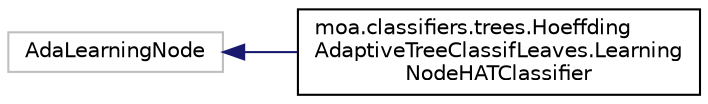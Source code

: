 digraph "Graphical Class Hierarchy"
{
 // LATEX_PDF_SIZE
  edge [fontname="Helvetica",fontsize="10",labelfontname="Helvetica",labelfontsize="10"];
  node [fontname="Helvetica",fontsize="10",shape=record];
  rankdir="LR";
  Node582 [label="AdaLearningNode",height=0.2,width=0.4,color="grey75", fillcolor="white", style="filled",tooltip=" "];
  Node582 -> Node0 [dir="back",color="midnightblue",fontsize="10",style="solid",fontname="Helvetica"];
  Node0 [label="moa.classifiers.trees.Hoeffding\lAdaptiveTreeClassifLeaves.Learning\lNodeHATClassifier",height=0.2,width=0.4,color="black", fillcolor="white", style="filled",URL="$classmoa_1_1classifiers_1_1trees_1_1_hoeffding_adaptive_tree_classif_leaves_1_1_learning_node_h_a_t_classifier.html",tooltip=" "];
}
